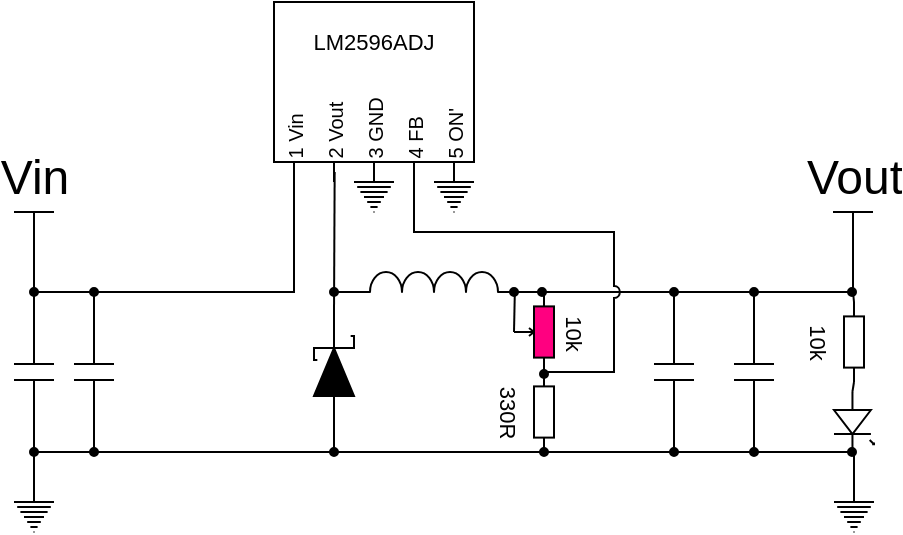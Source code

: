 <mxfile version="28.0.7" pages="2">
  <diagram name="Page-1" id="mOpYmfrOX8BCGQNvRRza">
    <mxGraphModel dx="795" dy="457" grid="1" gridSize="10" guides="0" tooltips="1" connect="1" arrows="1" fold="1" page="1" pageScale="1" pageWidth="850" pageHeight="1100" math="0" shadow="0">
      <root>
        <mxCell id="0" />
        <mxCell id="1" parent="0" />
        <mxCell id="ZoWPlgdxUxHB37sIgow8-2" value="" style="group;rotation=-90;horizontal=1;" vertex="1" connectable="0" parent="1">
          <mxGeometry x="435" y="250" width="90" height="100" as="geometry" />
        </mxCell>
        <mxCell id="ZoWPlgdxUxHB37sIgow8-3" value="" style="rounded=0;html=1;rotation=-90;" vertex="1" parent="ZoWPlgdxUxHB37sIgow8-2">
          <mxGeometry x="5" y="-5" width="80" height="100" as="geometry" />
        </mxCell>
        <mxCell id="ZoWPlgdxUxHB37sIgow8-4" value="" style="endArrow=none;html=1;rounded=0;" edge="1" parent="ZoWPlgdxUxHB37sIgow8-2">
          <mxGeometry width="50" height="50" relative="1" as="geometry">
            <mxPoint x="85" y="95" as="sourcePoint" />
            <mxPoint x="85" y="85" as="targetPoint" />
          </mxGeometry>
        </mxCell>
        <mxCell id="ZoWPlgdxUxHB37sIgow8-5" value="" style="endArrow=none;html=1;rounded=0;" edge="1" parent="ZoWPlgdxUxHB37sIgow8-2">
          <mxGeometry width="50" height="50" relative="1" as="geometry">
            <mxPoint x="65" y="95" as="sourcePoint" />
            <mxPoint x="65" y="85" as="targetPoint" />
          </mxGeometry>
        </mxCell>
        <mxCell id="ZoWPlgdxUxHB37sIgow8-6" value="" style="endArrow=none;html=1;rounded=0;" edge="1" parent="ZoWPlgdxUxHB37sIgow8-2">
          <mxGeometry width="50" height="50" relative="1" as="geometry">
            <mxPoint x="45" y="95" as="sourcePoint" />
            <mxPoint x="45" y="85" as="targetPoint" />
          </mxGeometry>
        </mxCell>
        <mxCell id="ZoWPlgdxUxHB37sIgow8-7" value="" style="endArrow=none;html=1;rounded=0;" edge="1" parent="ZoWPlgdxUxHB37sIgow8-2">
          <mxGeometry width="50" height="50" relative="1" as="geometry">
            <mxPoint x="25" y="95" as="sourcePoint" />
            <mxPoint x="25" y="85" as="targetPoint" />
          </mxGeometry>
        </mxCell>
        <mxCell id="ZoWPlgdxUxHB37sIgow8-8" value="" style="endArrow=none;html=1;rounded=0;" edge="1" parent="ZoWPlgdxUxHB37sIgow8-2">
          <mxGeometry width="50" height="50" relative="1" as="geometry">
            <mxPoint x="5" y="95" as="sourcePoint" />
            <mxPoint x="5" y="85" as="targetPoint" />
          </mxGeometry>
        </mxCell>
        <mxCell id="ZoWPlgdxUxHB37sIgow8-9" value="1 Vin" style="text;html=1;align=left;verticalAlign=middle;rounded=0;fontSize=10;labelPosition=right;verticalLabelPosition=middle;rotation=-90;" vertex="1" parent="ZoWPlgdxUxHB37sIgow8-2">
          <mxGeometry x="5" y="85" as="geometry" />
        </mxCell>
        <mxCell id="ZoWPlgdxUxHB37sIgow8-10" value="2 Vout" style="text;html=1;align=left;verticalAlign=middle;rounded=0;fontSize=10;labelPosition=right;verticalLabelPosition=middle;rotation=-90;" vertex="1" parent="ZoWPlgdxUxHB37sIgow8-2">
          <mxGeometry x="25" y="85" as="geometry" />
        </mxCell>
        <mxCell id="ZoWPlgdxUxHB37sIgow8-11" value="3 GND" style="text;html=1;align=left;verticalAlign=middle;rounded=0;fontSize=10;labelPosition=right;verticalLabelPosition=middle;rotation=-90;" vertex="1" parent="ZoWPlgdxUxHB37sIgow8-2">
          <mxGeometry x="45" y="85" as="geometry" />
        </mxCell>
        <mxCell id="ZoWPlgdxUxHB37sIgow8-12" value="4 FB" style="text;html=1;align=left;verticalAlign=middle;rounded=0;fontSize=10;labelPosition=right;verticalLabelPosition=middle;rotation=-90;" vertex="1" parent="ZoWPlgdxUxHB37sIgow8-2">
          <mxGeometry x="65" y="85" as="geometry" />
        </mxCell>
        <mxCell id="ZoWPlgdxUxHB37sIgow8-13" value="5 ON&#39;" style="text;html=1;align=left;verticalAlign=middle;rounded=0;fontSize=10;labelPosition=right;verticalLabelPosition=middle;rotation=-90;" vertex="1" parent="ZoWPlgdxUxHB37sIgow8-2">
          <mxGeometry x="85" y="85" as="geometry" />
        </mxCell>
        <mxCell id="DSzJjhLjSaE3BOneECKD-147" value="LM2596ADJ" style="text;html=1;align=center;verticalAlign=middle;whiteSpace=wrap;rounded=0;fontFamily=Helvetica;fontSize=11;fontColor=default;labelBackgroundColor=default;" vertex="1" parent="ZoWPlgdxUxHB37sIgow8-2">
          <mxGeometry x="15" y="10" width="60" height="30" as="geometry" />
        </mxCell>
        <mxCell id="DSzJjhLjSaE3BOneECKD-121" style="edgeStyle=orthogonalEdgeStyle;shape=connector;rounded=0;jumpStyle=arc;orthogonalLoop=1;jettySize=auto;html=1;exitX=1;exitY=1;exitDx=0;exitDy=0;exitPerimeter=0;strokeColor=default;align=center;verticalAlign=middle;fontFamily=Helvetica;fontSize=11;fontColor=default;labelBackgroundColor=default;endArrow=none;endFill=0;entryX=0.5;entryY=0;entryDx=0;entryDy=0;entryPerimeter=0;" edge="1" parent="1" source="DSzJjhLjSaE3BOneECKD-67" target="DSzJjhLjSaE3BOneECKD-75">
          <mxGeometry relative="1" as="geometry">
            <mxPoint x="560.333" y="400" as="targetPoint" />
            <Array as="points">
              <mxPoint x="560" y="400" />
            </Array>
          </mxGeometry>
        </mxCell>
        <mxCell id="DSzJjhLjSaE3BOneECKD-67" value="" style="pointerEvents=1;verticalLabelPosition=bottom;shadow=0;dashed=0;align=center;html=1;verticalAlign=top;shape=mxgraph.electrical.inductors.inductor_3;fontFamily=Helvetica;fontSize=11;fontColor=default;labelBackgroundColor=default;" vertex="1" parent="1">
          <mxGeometry x="460" y="390" width="100" height="10" as="geometry" />
        </mxCell>
        <mxCell id="DSzJjhLjSaE3BOneECKD-125" style="edgeStyle=orthogonalEdgeStyle;shape=connector;rounded=0;jumpStyle=arc;orthogonalLoop=1;jettySize=auto;html=1;exitX=1;exitY=0.5;exitDx=0;exitDy=0;exitPerimeter=0;strokeColor=default;align=center;verticalAlign=middle;fontFamily=Helvetica;fontSize=11;fontColor=default;labelBackgroundColor=default;endArrow=none;endFill=0;" edge="1" parent="1" source="DSzJjhLjSaE3BOneECKD-70">
          <mxGeometry relative="1" as="geometry">
            <mxPoint x="460.333" y="340" as="targetPoint" />
            <Array as="points">
              <mxPoint x="460" y="410" />
              <mxPoint x="460" y="410" />
            </Array>
          </mxGeometry>
        </mxCell>
        <mxCell id="DSzJjhLjSaE3BOneECKD-149" style="edgeStyle=orthogonalEdgeStyle;shape=connector;rounded=0;jumpStyle=arc;orthogonalLoop=1;jettySize=auto;html=1;exitX=0;exitY=0.5;exitDx=0;exitDy=0;exitPerimeter=0;strokeColor=default;align=center;verticalAlign=middle;fontFamily=Helvetica;fontSize=11;fontColor=default;labelBackgroundColor=default;endArrow=none;endFill=0;" edge="1" parent="1" source="DSzJjhLjSaE3BOneECKD-70">
          <mxGeometry relative="1" as="geometry">
            <mxPoint x="460" y="479.538" as="targetPoint" />
          </mxGeometry>
        </mxCell>
        <mxCell id="DSzJjhLjSaE3BOneECKD-70" value="" style="pointerEvents=1;fillColor=strokeColor;verticalLabelPosition=bottom;shadow=0;dashed=0;align=center;html=1;verticalAlign=top;shape=mxgraph.electrical.diodes.schottky_diode;fontFamily=Helvetica;fontSize=11;fontColor=default;labelBackgroundColor=default;rotation=-90;" vertex="1" parent="1">
          <mxGeometry x="430" y="430" width="60" height="20" as="geometry" />
        </mxCell>
        <mxCell id="DSzJjhLjSaE3BOneECKD-73" value="" style="pointerEvents=1;verticalLabelPosition=bottom;shadow=0;dashed=0;align=center;html=1;verticalAlign=top;shape=mxgraph.electrical.signal_sources.protective_earth;fontFamily=Helvetica;fontSize=11;fontColor=default;labelBackgroundColor=default;rotation=0;" vertex="1" parent="1">
          <mxGeometry x="300" y="500" width="20" height="20" as="geometry" />
        </mxCell>
        <mxCell id="DSzJjhLjSaE3BOneECKD-74" style="edgeStyle=orthogonalEdgeStyle;shape=connector;rounded=0;jumpStyle=arc;orthogonalLoop=1;jettySize=auto;html=1;exitX=0;exitY=0.5;exitDx=0;exitDy=0;exitPerimeter=0;entryX=0.5;entryY=0;entryDx=0;entryDy=0;entryPerimeter=0;strokeColor=default;align=center;verticalAlign=middle;fontFamily=Helvetica;fontSize=11;fontColor=default;labelBackgroundColor=default;endArrow=none;endFill=0;" edge="1" parent="1" target="DSzJjhLjSaE3BOneECKD-73">
          <mxGeometry relative="1" as="geometry">
            <mxPoint x="315.0" y="480" as="sourcePoint" />
          </mxGeometry>
        </mxCell>
        <mxCell id="DSzJjhLjSaE3BOneECKD-75" value="Vout" style="verticalLabelPosition=top;verticalAlign=bottom;shape=mxgraph.electrical.signal_sources.vdd;shadow=0;dashed=0;align=center;strokeWidth=1;fontSize=24;html=1;flipV=1;fontFamily=Helvetica;fontColor=default;labelBackgroundColor=none;rotation=0;" vertex="1" parent="1">
          <mxGeometry x="709.5" y="360" width="20" height="40" as="geometry" />
        </mxCell>
        <mxCell id="DSzJjhLjSaE3BOneECKD-77" value="" style="pointerEvents=1;verticalLabelPosition=bottom;shadow=0;dashed=0;align=center;html=1;verticalAlign=top;shape=mxgraph.electrical.capacitors.capacitor_1;rotation=90;" vertex="1" parent="1">
          <mxGeometry x="270" y="430" width="80" height="20" as="geometry" />
        </mxCell>
        <mxCell id="DSzJjhLjSaE3BOneECKD-78" value="Vin" style="verticalLabelPosition=top;verticalAlign=bottom;shape=mxgraph.electrical.signal_sources.vdd;shadow=0;dashed=0;align=center;strokeWidth=1;fontSize=24;html=1;flipV=1;fontFamily=Helvetica;fontColor=default;labelBackgroundColor=none;rotation=0;" vertex="1" parent="1">
          <mxGeometry x="300" y="360" width="20" height="40" as="geometry" />
        </mxCell>
        <mxCell id="DSzJjhLjSaE3BOneECKD-82" style="edgeStyle=orthogonalEdgeStyle;shape=connector;rounded=0;jumpStyle=arc;orthogonalLoop=1;jettySize=auto;html=1;exitX=0;exitY=0.5;exitDx=0;exitDy=0;exitPerimeter=0;strokeColor=default;align=center;verticalAlign=middle;fontFamily=Helvetica;fontSize=11;fontColor=default;labelBackgroundColor=default;endArrow=none;endFill=0;" edge="1" parent="1" source="DSzJjhLjSaE3BOneECKD-79">
          <mxGeometry relative="1" as="geometry">
            <mxPoint x="440" y="340" as="targetPoint" />
            <Array as="points">
              <mxPoint x="440" y="400" />
            </Array>
          </mxGeometry>
        </mxCell>
        <mxCell id="DSzJjhLjSaE3BOneECKD-79" value="" style="pointerEvents=1;verticalLabelPosition=bottom;shadow=0;dashed=0;align=center;html=1;verticalAlign=top;shape=mxgraph.electrical.capacitors.capacitor_1;rotation=90;" vertex="1" parent="1">
          <mxGeometry x="300" y="430" width="80" height="20" as="geometry" />
        </mxCell>
        <mxCell id="DSzJjhLjSaE3BOneECKD-81" style="edgeStyle=orthogonalEdgeStyle;shape=connector;rounded=0;jumpStyle=arc;orthogonalLoop=1;jettySize=auto;html=1;exitX=0;exitY=0.5;exitDx=0;exitDy=0;exitPerimeter=0;entryX=0;entryY=0.5;entryDx=0;entryDy=0;entryPerimeter=0;strokeColor=default;align=center;verticalAlign=middle;fontFamily=Helvetica;fontSize=11;fontColor=default;labelBackgroundColor=default;endArrow=none;endFill=0;" edge="1" parent="1" source="DSzJjhLjSaE3BOneECKD-79" target="DSzJjhLjSaE3BOneECKD-77">
          <mxGeometry relative="1" as="geometry" />
        </mxCell>
        <mxCell id="DSzJjhLjSaE3BOneECKD-83" value="" style="pointerEvents=1;verticalLabelPosition=bottom;shadow=0;dashed=0;align=center;html=1;verticalAlign=top;shape=mxgraph.electrical.signal_sources.protective_earth;fontFamily=Helvetica;fontSize=11;fontColor=default;labelBackgroundColor=default;rotation=0;" vertex="1" parent="1">
          <mxGeometry x="470" y="340" width="20" height="20" as="geometry" />
        </mxCell>
        <mxCell id="DSzJjhLjSaE3BOneECKD-84" value="" style="pointerEvents=1;verticalLabelPosition=bottom;shadow=0;dashed=0;align=center;html=1;verticalAlign=top;shape=mxgraph.electrical.signal_sources.protective_earth;fontFamily=Helvetica;fontSize=11;fontColor=default;labelBackgroundColor=default;rotation=0;" vertex="1" parent="1">
          <mxGeometry x="510" y="340" width="20" height="20" as="geometry" />
        </mxCell>
        <mxCell id="DSzJjhLjSaE3BOneECKD-86" value="" style="pointerEvents=1;verticalLabelPosition=bottom;shadow=0;dashed=0;align=center;html=1;verticalAlign=top;shape=mxgraph.electrical.capacitors.capacitor_1;rotation=90;" vertex="1" parent="1">
          <mxGeometry x="630" y="430" width="80" height="20" as="geometry" />
        </mxCell>
        <mxCell id="DSzJjhLjSaE3BOneECKD-89" value="10k" style="pointerEvents=1;verticalLabelPosition=bottom;shadow=0;dashed=0;align=center;html=1;verticalAlign=top;shape=mxgraph.electrical.resistors.resistor_1;fontFamily=Helvetica;fontSize=11;fontColor=default;labelBackgroundColor=none;fillColor=none;rotation=90;" vertex="1" parent="1">
          <mxGeometry x="700" y="420" width="40" height="10" as="geometry" />
        </mxCell>
        <mxCell id="DSzJjhLjSaE3BOneECKD-91" value="" style="verticalLabelPosition=bottom;shadow=0;dashed=0;align=center;html=1;verticalAlign=top;shape=mxgraph.electrical.opto_electronics.led_1;pointerEvents=1;fontFamily=Helvetica;fontSize=11;fontColor=default;labelBackgroundColor=default;rotation=90;" vertex="1" parent="1">
          <mxGeometry x="705" y="455" width="30" height="20" as="geometry" />
        </mxCell>
        <mxCell id="DSzJjhLjSaE3BOneECKD-93" value="" style="pointerEvents=1;verticalLabelPosition=bottom;shadow=0;dashed=0;align=center;html=1;verticalAlign=top;shape=mxgraph.electrical.resistors.potentiometer_1;fontFamily=Helvetica;fontSize=11;fontColor=default;labelBackgroundColor=none;fillColor=light-dark(#FF0080,#FF0080);rotation=90;flipH=1;" vertex="1" parent="1">
          <mxGeometry x="540" y="410" width="40" height="20" as="geometry" />
        </mxCell>
        <mxCell id="DSzJjhLjSaE3BOneECKD-102" value="" style="pointerEvents=1;verticalLabelPosition=bottom;shadow=0;dashed=0;align=center;html=1;verticalAlign=top;shape=mxgraph.electrical.capacitors.capacitor_1;rotation=90;" vertex="1" parent="1">
          <mxGeometry x="590" y="430" width="80" height="20" as="geometry" />
        </mxCell>
        <mxCell id="DSzJjhLjSaE3BOneECKD-126" style="edgeStyle=orthogonalEdgeStyle;shape=connector;rounded=0;jumpStyle=none;orthogonalLoop=1;jettySize=auto;html=1;exitX=0.5;exitY=0;exitDx=0;exitDy=0;exitPerimeter=0;strokeColor=default;align=center;verticalAlign=middle;fontFamily=Helvetica;fontSize=11;fontColor=default;labelBackgroundColor=default;endArrow=none;endFill=0;" edge="1" parent="1" source="DSzJjhLjSaE3BOneECKD-105">
          <mxGeometry relative="1" as="geometry">
            <mxPoint x="310" y="480" as="targetPoint" />
            <Array as="points">
              <mxPoint x="720" y="480" />
            </Array>
          </mxGeometry>
        </mxCell>
        <mxCell id="DSzJjhLjSaE3BOneECKD-105" value="" style="pointerEvents=1;verticalLabelPosition=bottom;shadow=0;dashed=0;align=center;html=1;verticalAlign=top;shape=mxgraph.electrical.signal_sources.protective_earth;fontFamily=Helvetica;fontSize=11;fontColor=default;labelBackgroundColor=default;rotation=0;" vertex="1" parent="1">
          <mxGeometry x="710" y="500" width="20" height="20" as="geometry" />
        </mxCell>
        <mxCell id="DSzJjhLjSaE3BOneECKD-116" value="" style="ellipse;whiteSpace=wrap;html=1;aspect=fixed;fontFamily=Helvetica;fontSize=11;fontColor=default;labelBackgroundColor=default;fillColor=light-dark(#000000,#FFFFFF);" vertex="1" parent="1">
          <mxGeometry x="338" y="398" width="4" height="4" as="geometry" />
        </mxCell>
        <mxCell id="DSzJjhLjSaE3BOneECKD-117" value="" style="ellipse;whiteSpace=wrap;html=1;aspect=fixed;fontFamily=Helvetica;fontSize=11;fontColor=default;labelBackgroundColor=default;fillColor=light-dark(#000000,#FFFFFF);" vertex="1" parent="1">
          <mxGeometry x="338" y="478" width="4" height="4" as="geometry" />
        </mxCell>
        <mxCell id="DSzJjhLjSaE3BOneECKD-118" value="" style="ellipse;whiteSpace=wrap;html=1;aspect=fixed;fontFamily=Helvetica;fontSize=11;fontColor=default;labelBackgroundColor=default;fillColor=light-dark(#000000,#FFFFFF);" vertex="1" parent="1">
          <mxGeometry x="308" y="478" width="4" height="4" as="geometry" />
        </mxCell>
        <mxCell id="DSzJjhLjSaE3BOneECKD-120" value="" style="ellipse;whiteSpace=wrap;html=1;aspect=fixed;fontFamily=Helvetica;fontSize=11;fontColor=default;labelBackgroundColor=default;fillColor=light-dark(#000000,#FFFFFF);" vertex="1" parent="1">
          <mxGeometry x="308" y="398" width="4" height="4" as="geometry" />
        </mxCell>
        <mxCell id="DSzJjhLjSaE3BOneECKD-127" style="edgeStyle=orthogonalEdgeStyle;shape=connector;rounded=0;jumpStyle=arc;orthogonalLoop=1;jettySize=auto;html=1;exitX=0;exitY=0.5;exitDx=0;exitDy=0;exitPerimeter=0;entryX=0.5;entryY=0;entryDx=0;entryDy=0;entryPerimeter=0;strokeColor=default;align=center;verticalAlign=middle;fontFamily=Helvetica;fontSize=11;fontColor=default;labelBackgroundColor=default;endArrow=none;endFill=0;" edge="1" parent="1" source="DSzJjhLjSaE3BOneECKD-89" target="DSzJjhLjSaE3BOneECKD-75">
          <mxGeometry relative="1" as="geometry" />
        </mxCell>
        <mxCell id="DSzJjhLjSaE3BOneECKD-128" style="edgeStyle=orthogonalEdgeStyle;shape=connector;rounded=0;jumpStyle=arc;orthogonalLoop=1;jettySize=auto;html=1;exitX=0;exitY=0.54;exitDx=0;exitDy=0;exitPerimeter=0;entryX=1;entryY=0.5;entryDx=0;entryDy=0;entryPerimeter=0;strokeColor=default;align=center;verticalAlign=middle;fontFamily=Helvetica;fontSize=11;fontColor=default;labelBackgroundColor=default;endArrow=none;endFill=0;" edge="1" parent="1" source="DSzJjhLjSaE3BOneECKD-91" target="DSzJjhLjSaE3BOneECKD-89">
          <mxGeometry relative="1" as="geometry" />
        </mxCell>
        <mxCell id="DSzJjhLjSaE3BOneECKD-133" style="edgeStyle=orthogonalEdgeStyle;shape=connector;rounded=0;jumpStyle=arc;orthogonalLoop=1;jettySize=auto;html=1;exitX=0;exitY=0.5;exitDx=0;exitDy=0;exitPerimeter=0;strokeColor=default;align=center;verticalAlign=middle;fontFamily=Helvetica;fontSize=11;fontColor=default;labelBackgroundColor=default;endArrow=none;endFill=0;" edge="1" parent="1" source="DSzJjhLjSaE3BOneECKD-129">
          <mxGeometry relative="1" as="geometry">
            <mxPoint x="500" y="340.0" as="targetPoint" />
            <Array as="points">
              <mxPoint x="600" y="440" />
              <mxPoint x="600" y="370" />
              <mxPoint x="500" y="370" />
            </Array>
          </mxGeometry>
        </mxCell>
        <mxCell id="DSzJjhLjSaE3BOneECKD-129" value="330R" style="pointerEvents=1;verticalLabelPosition=bottom;shadow=0;dashed=0;align=center;html=1;verticalAlign=top;shape=mxgraph.electrical.resistors.resistor_1;fontFamily=Helvetica;fontSize=11;fontColor=default;labelBackgroundColor=none;fillColor=none;rotation=90;" vertex="1" parent="1">
          <mxGeometry x="545" y="455" width="40" height="10" as="geometry" />
        </mxCell>
        <mxCell id="DSzJjhLjSaE3BOneECKD-131" value="10k" style="text;html=1;align=center;verticalAlign=middle;whiteSpace=wrap;rounded=0;fontFamily=Helvetica;fontSize=11;fontColor=default;labelBackgroundColor=default;rotation=90;" vertex="1" parent="1">
          <mxGeometry x="570" y="416" width="20" height="10" as="geometry" />
        </mxCell>
        <mxCell id="DSzJjhLjSaE3BOneECKD-132" style="edgeStyle=orthogonalEdgeStyle;shape=connector;rounded=0;jumpStyle=arc;orthogonalLoop=1;jettySize=auto;html=1;exitX=0.5;exitY=1;exitDx=0;exitDy=0;exitPerimeter=0;entryX=0.904;entryY=1.108;entryDx=0;entryDy=0;entryPerimeter=0;strokeColor=default;align=center;verticalAlign=middle;fontFamily=Helvetica;fontSize=11;fontColor=default;labelBackgroundColor=default;endArrow=none;endFill=0;" edge="1" parent="1" source="DSzJjhLjSaE3BOneECKD-93" target="DSzJjhLjSaE3BOneECKD-67">
          <mxGeometry relative="1" as="geometry" />
        </mxCell>
        <mxCell id="DSzJjhLjSaE3BOneECKD-134" value="" style="ellipse;whiteSpace=wrap;html=1;aspect=fixed;fontFamily=Helvetica;fontSize=11;fontColor=default;labelBackgroundColor=default;fillColor=light-dark(#000000,#FFFFFF);" vertex="1" parent="1">
          <mxGeometry x="458" y="478" width="4" height="4" as="geometry" />
        </mxCell>
        <mxCell id="DSzJjhLjSaE3BOneECKD-135" value="" style="ellipse;whiteSpace=wrap;html=1;aspect=fixed;fontFamily=Helvetica;fontSize=11;fontColor=default;labelBackgroundColor=default;fillColor=light-dark(#000000,#FFFFFF);" vertex="1" parent="1">
          <mxGeometry x="458" y="398" width="4" height="4" as="geometry" />
        </mxCell>
        <mxCell id="DSzJjhLjSaE3BOneECKD-136" value="" style="ellipse;whiteSpace=wrap;html=1;aspect=fixed;fontFamily=Helvetica;fontSize=11;fontColor=default;labelBackgroundColor=default;fillColor=light-dark(#000000,#FFFFFF);" vertex="1" parent="1">
          <mxGeometry x="563" y="478" width="4" height="4" as="geometry" />
        </mxCell>
        <mxCell id="DSzJjhLjSaE3BOneECKD-137" value="" style="ellipse;whiteSpace=wrap;html=1;aspect=fixed;fontFamily=Helvetica;fontSize=11;fontColor=default;labelBackgroundColor=default;fillColor=light-dark(#000000,#FFFFFF);" vertex="1" parent="1">
          <mxGeometry x="563" y="439" width="4" height="4" as="geometry" />
        </mxCell>
        <mxCell id="DSzJjhLjSaE3BOneECKD-138" value="" style="ellipse;whiteSpace=wrap;html=1;aspect=fixed;fontFamily=Helvetica;fontSize=11;fontColor=default;labelBackgroundColor=default;fillColor=light-dark(#000000,#FFFFFF);" vertex="1" parent="1">
          <mxGeometry x="562" y="398" width="4" height="4" as="geometry" />
        </mxCell>
        <mxCell id="DSzJjhLjSaE3BOneECKD-139" value="" style="ellipse;whiteSpace=wrap;html=1;aspect=fixed;fontFamily=Helvetica;fontSize=11;fontColor=default;labelBackgroundColor=default;fillColor=light-dark(#000000,#FFFFFF);" vertex="1" parent="1">
          <mxGeometry x="548" y="398" width="4" height="4" as="geometry" />
        </mxCell>
        <mxCell id="DSzJjhLjSaE3BOneECKD-141" value="" style="ellipse;whiteSpace=wrap;html=1;aspect=fixed;fontFamily=Helvetica;fontSize=11;fontColor=default;labelBackgroundColor=default;fillColor=light-dark(#000000,#FFFFFF);" vertex="1" parent="1">
          <mxGeometry x="628" y="398" width="4" height="4" as="geometry" />
        </mxCell>
        <mxCell id="DSzJjhLjSaE3BOneECKD-142" value="" style="ellipse;whiteSpace=wrap;html=1;aspect=fixed;fontFamily=Helvetica;fontSize=11;fontColor=default;labelBackgroundColor=default;fillColor=light-dark(#000000,#FFFFFF);" vertex="1" parent="1">
          <mxGeometry x="628" y="478" width="4" height="4" as="geometry" />
        </mxCell>
        <mxCell id="DSzJjhLjSaE3BOneECKD-143" value="" style="ellipse;whiteSpace=wrap;html=1;aspect=fixed;fontFamily=Helvetica;fontSize=11;fontColor=default;labelBackgroundColor=default;fillColor=light-dark(#000000,#FFFFFF);" vertex="1" parent="1">
          <mxGeometry x="668" y="478" width="4" height="4" as="geometry" />
        </mxCell>
        <mxCell id="DSzJjhLjSaE3BOneECKD-144" value="" style="ellipse;whiteSpace=wrap;html=1;aspect=fixed;fontFamily=Helvetica;fontSize=11;fontColor=default;labelBackgroundColor=default;fillColor=light-dark(#000000,#FFFFFF);" vertex="1" parent="1">
          <mxGeometry x="668" y="398" width="4" height="4" as="geometry" />
        </mxCell>
        <mxCell id="DSzJjhLjSaE3BOneECKD-145" value="" style="ellipse;whiteSpace=wrap;html=1;aspect=fixed;fontFamily=Helvetica;fontSize=11;fontColor=default;labelBackgroundColor=default;fillColor=light-dark(#000000,#FFFFFF);" vertex="1" parent="1">
          <mxGeometry x="717" y="398" width="4" height="4" as="geometry" />
        </mxCell>
        <mxCell id="DSzJjhLjSaE3BOneECKD-146" value="" style="ellipse;whiteSpace=wrap;html=1;aspect=fixed;fontFamily=Helvetica;fontSize=11;fontColor=default;labelBackgroundColor=default;fillColor=light-dark(#000000,#FFFFFF);" vertex="1" parent="1">
          <mxGeometry x="717" y="478" width="4" height="4" as="geometry" />
        </mxCell>
      </root>
    </mxGraphModel>
  </diagram>
  <diagram id="XhrT0gRRpntRAcRbxVKI" name="Page-2">
    <mxGraphModel dx="2066" dy="1187" grid="1" gridSize="10" guides="1" tooltips="1" connect="1" arrows="1" fold="1" page="1" pageScale="1" pageWidth="850" pageHeight="1100" math="0" shadow="0">
      <root>
        <mxCell id="0" />
        <mxCell id="1" parent="0" />
        <mxCell id="dgf-bULlxgTQCpM5prh4-1" value="" style="rounded=0;html=1;container=0;fillColor=none;" vertex="1" parent="1">
          <mxGeometry x="192" y="282" width="80" height="80" as="geometry" />
        </mxCell>
        <mxCell id="dgf-bULlxgTQCpM5prh4-2" value="" style="endArrow=none;html=1;rounded=0;" edge="1" parent="1">
          <mxGeometry width="50" height="50" relative="1" as="geometry">
            <mxPoint x="182" y="352" as="sourcePoint" />
            <mxPoint x="192" y="352" as="targetPoint" />
          </mxGeometry>
        </mxCell>
        <mxCell id="dgf-bULlxgTQCpM5prh4-3" value="" style="endArrow=none;html=1;rounded=0;" edge="1" parent="1">
          <mxGeometry width="50" height="50" relative="1" as="geometry">
            <mxPoint x="182" y="332" as="sourcePoint" />
            <mxPoint x="192" y="332" as="targetPoint" />
          </mxGeometry>
        </mxCell>
        <mxCell id="dgf-bULlxgTQCpM5prh4-4" value="" style="endArrow=none;html=1;rounded=0;" edge="1" parent="1">
          <mxGeometry width="50" height="50" relative="1" as="geometry">
            <mxPoint x="182" y="312" as="sourcePoint" />
            <mxPoint x="192" y="312" as="targetPoint" />
          </mxGeometry>
        </mxCell>
        <mxCell id="dgf-bULlxgTQCpM5prh4-5" value="" style="endArrow=none;html=1;rounded=0;" edge="1" parent="1">
          <mxGeometry width="50" height="50" relative="1" as="geometry">
            <mxPoint x="182" y="292" as="sourcePoint" />
            <mxPoint x="192" y="292" as="targetPoint" />
          </mxGeometry>
        </mxCell>
        <mxCell id="dgf-bULlxgTQCpM5prh4-6" value="" style="endArrow=none;html=1;rounded=0;" edge="1" parent="1">
          <mxGeometry width="50" height="50" relative="1" as="geometry">
            <mxPoint x="272" y="292" as="sourcePoint" />
            <mxPoint x="282" y="292" as="targetPoint" />
          </mxGeometry>
        </mxCell>
        <mxCell id="dgf-bULlxgTQCpM5prh4-7" value="" style="endArrow=none;html=1;rounded=0;" edge="1" parent="1">
          <mxGeometry width="50" height="50" relative="1" as="geometry">
            <mxPoint x="272" y="312" as="sourcePoint" />
            <mxPoint x="282" y="312" as="targetPoint" />
          </mxGeometry>
        </mxCell>
        <mxCell id="dgf-bULlxgTQCpM5prh4-8" value="" style="endArrow=none;html=1;rounded=0;" edge="1" parent="1">
          <mxGeometry width="50" height="50" relative="1" as="geometry">
            <mxPoint x="272" y="332" as="sourcePoint" />
            <mxPoint x="282" y="332" as="targetPoint" />
          </mxGeometry>
        </mxCell>
        <mxCell id="dgf-bULlxgTQCpM5prh4-9" value="" style="endArrow=none;html=1;rounded=0;" edge="1" parent="1">
          <mxGeometry width="50" height="50" relative="1" as="geometry">
            <mxPoint x="272" y="352" as="sourcePoint" />
            <mxPoint x="282" y="352" as="targetPoint" />
          </mxGeometry>
        </mxCell>
        <mxCell id="dgf-bULlxgTQCpM5prh4-10" value="1 SW" style="text;html=1;align=left;verticalAlign=middle;rounded=0;fontSize=10;labelPosition=right;verticalLabelPosition=middle;container=0;" vertex="1" parent="1">
          <mxGeometry x="192" y="292" as="geometry" />
        </mxCell>
        <mxCell id="dgf-bULlxgTQCpM5prh4-11" value="2 EN" style="text;html=1;align=left;verticalAlign=middle;rounded=0;fontSize=10;labelPosition=right;verticalLabelPosition=middle;container=0;" vertex="1" parent="1">
          <mxGeometry x="192" y="312" as="geometry" />
        </mxCell>
        <mxCell id="dgf-bULlxgTQCpM5prh4-12" value="3 CMP" style="text;html=1;align=left;verticalAlign=middle;rounded=0;fontSize=10;labelPosition=right;verticalLabelPosition=middle;container=0;" vertex="1" parent="1">
          <mxGeometry x="192" y="332" as="geometry" />
        </mxCell>
        <mxCell id="dgf-bULlxgTQCpM5prh4-13" value="4 FB" style="text;html=1;align=left;verticalAlign=middle;rounded=0;fontSize=10;labelPosition=right;verticalLabelPosition=middle;container=0;" vertex="1" parent="1">
          <mxGeometry x="192" y="352" as="geometry" />
        </mxCell>
        <mxCell id="dgf-bULlxgTQCpM5prh4-14" value="" style="edgeStyle=orthogonalEdgeStyle;rounded=0;orthogonalLoop=1;jettySize=auto;html=1;" edge="1" parent="1" source="dgf-bULlxgTQCpM5prh4-15" target="dgf-bULlxgTQCpM5prh4-1">
          <mxGeometry relative="1" as="geometry" />
        </mxCell>
        <mxCell id="dgf-bULlxgTQCpM5prh4-15" value="BST 8" style="text;html=1;align=right;verticalAlign=middle;rounded=0;fontSize=10;labelPosition=left;verticalLabelPosition=middle;container=0;" vertex="1" parent="1">
          <mxGeometry x="272" y="292" as="geometry" />
        </mxCell>
        <mxCell id="dgf-bULlxgTQCpM5prh4-16" value="Vin 7" style="text;html=1;align=right;verticalAlign=middle;rounded=0;fontSize=10;labelPosition=left;verticalLabelPosition=middle;container=0;" vertex="1" parent="1">
          <mxGeometry x="272" y="312" as="geometry" />
        </mxCell>
        <mxCell id="dgf-bULlxgTQCpM5prh4-17" value="FREQ 6" style="text;html=1;align=right;verticalAlign=middle;rounded=0;fontSize=10;labelPosition=left;verticalLabelPosition=middle;container=0;" vertex="1" parent="1">
          <mxGeometry x="272" y="332" as="geometry" />
        </mxCell>
        <mxCell id="dgf-bULlxgTQCpM5prh4-18" value="GND 5" style="text;html=1;align=right;verticalAlign=middle;rounded=0;fontSize=10;labelPosition=left;verticalLabelPosition=middle;container=0;" vertex="1" parent="1">
          <mxGeometry x="272" y="352" as="geometry" />
        </mxCell>
        <mxCell id="dgf-bULlxgTQCpM5prh4-19" value="" style="pointerEvents=1;verticalLabelPosition=bottom;shadow=0;dashed=0;align=center;html=1;verticalAlign=top;shape=mxgraph.electrical.capacitors.capacitor_1;" vertex="1" parent="1">
          <mxGeometry x="192" y="202" width="80" height="20" as="geometry" />
        </mxCell>
        <mxCell id="dgf-bULlxgTQCpM5prh4-20" style="edgeStyle=orthogonalEdgeStyle;rounded=0;orthogonalLoop=1;jettySize=auto;html=1;entryX=0;entryY=0.5;entryDx=0;entryDy=0;entryPerimeter=0;endArrow=none;endFill=0;jumpStyle=arc;" edge="1" parent="1" source="dgf-bULlxgTQCpM5prh4-10" target="dgf-bULlxgTQCpM5prh4-19">
          <mxGeometry relative="1" as="geometry">
            <Array as="points">
              <mxPoint x="182" y="292" />
              <mxPoint x="182" y="212" />
            </Array>
          </mxGeometry>
        </mxCell>
        <mxCell id="dgf-bULlxgTQCpM5prh4-21" style="edgeStyle=orthogonalEdgeStyle;shape=connector;rounded=0;jumpStyle=arc;orthogonalLoop=1;jettySize=auto;html=1;entryX=1;entryY=0.5;entryDx=0;entryDy=0;entryPerimeter=0;strokeColor=default;align=center;verticalAlign=middle;fontFamily=Helvetica;fontSize=11;fontColor=default;labelBackgroundColor=default;endArrow=none;endFill=0;" edge="1" parent="1" source="dgf-bULlxgTQCpM5prh4-15" target="dgf-bULlxgTQCpM5prh4-19">
          <mxGeometry relative="1" as="geometry">
            <Array as="points">
              <mxPoint x="282" y="292" />
              <mxPoint x="282" y="212" />
            </Array>
          </mxGeometry>
        </mxCell>
        <mxCell id="dgf-bULlxgTQCpM5prh4-22" style="edgeStyle=orthogonalEdgeStyle;shape=connector;rounded=0;jumpStyle=arc;orthogonalLoop=1;jettySize=auto;html=1;strokeColor=default;align=center;verticalAlign=middle;fontFamily=Helvetica;fontSize=11;fontColor=default;labelBackgroundColor=default;endArrow=none;endFill=0;" edge="1" parent="1" source="dgf-bULlxgTQCpM5prh4-24">
          <mxGeometry relative="1" as="geometry">
            <mxPoint x="282" y="212" as="targetPoint" />
            <Array as="points">
              <mxPoint x="282" y="202" />
              <mxPoint x="282" y="202" />
            </Array>
          </mxGeometry>
        </mxCell>
        <mxCell id="dgf-bULlxgTQCpM5prh4-23" style="edgeStyle=orthogonalEdgeStyle;shape=connector;rounded=0;jumpStyle=arc;orthogonalLoop=1;jettySize=auto;html=1;strokeColor=default;align=center;verticalAlign=middle;fontFamily=Helvetica;fontSize=11;fontColor=default;labelBackgroundColor=default;endArrow=none;endFill=0;exitX=0;exitY=1;exitDx=0;exitDy=0;exitPerimeter=0;" edge="1" parent="1" source="dgf-bULlxgTQCpM5prh4-24">
          <mxGeometry relative="1" as="geometry">
            <mxPoint x="182" y="332" as="targetPoint" />
            <Array as="points">
              <mxPoint x="172" y="162" />
              <mxPoint x="172" y="332" />
            </Array>
          </mxGeometry>
        </mxCell>
        <mxCell id="dgf-bULlxgTQCpM5prh4-24" value="" style="pointerEvents=1;verticalLabelPosition=bottom;shadow=0;dashed=0;align=center;html=1;verticalAlign=top;shape=mxgraph.electrical.inductors.inductor_3;fontFamily=Helvetica;fontSize=11;fontColor=default;labelBackgroundColor=default;" vertex="1" parent="1">
          <mxGeometry x="182" y="152" width="100" height="10" as="geometry" />
        </mxCell>
        <mxCell id="dgf-bULlxgTQCpM5prh4-25" style="edgeStyle=orthogonalEdgeStyle;shape=connector;rounded=0;jumpStyle=arc;orthogonalLoop=1;jettySize=auto;html=1;strokeColor=default;align=center;verticalAlign=middle;fontFamily=Helvetica;fontSize=11;fontColor=default;labelBackgroundColor=default;endArrow=none;endFill=0;" edge="1" parent="1" source="dgf-bULlxgTQCpM5prh4-26">
          <mxGeometry relative="1" as="geometry">
            <mxPoint x="182" y="312" as="targetPoint" />
          </mxGeometry>
        </mxCell>
        <mxCell id="dgf-bULlxgTQCpM5prh4-26" value="" style="pointerEvents=1;fillColor=strokeColor;verticalLabelPosition=bottom;shadow=0;dashed=0;align=center;html=1;verticalAlign=top;shape=mxgraph.electrical.diodes.schottky_diode;fontFamily=Helvetica;fontSize=11;fontColor=default;labelBackgroundColor=default;" vertex="1" parent="1">
          <mxGeometry x="52" y="292" width="100" height="40" as="geometry" />
        </mxCell>
        <mxCell id="dgf-bULlxgTQCpM5prh4-27" value="" style="pointerEvents=1;verticalLabelPosition=bottom;shadow=0;dashed=0;align=center;html=1;verticalAlign=top;shape=mxgraph.electrical.signal_sources.protective_earth;fontFamily=Helvetica;fontSize=11;fontColor=default;labelBackgroundColor=default;rotation=0;" vertex="1" parent="1">
          <mxGeometry x="40" y="312" width="25" height="20" as="geometry" />
        </mxCell>
        <mxCell id="dgf-bULlxgTQCpM5prh4-28" value="Vin" style="verticalLabelPosition=top;verticalAlign=bottom;shape=mxgraph.electrical.signal_sources.vdd;shadow=0;dashed=0;align=center;strokeWidth=1;fontSize=24;html=1;flipV=1;fontFamily=Helvetica;fontColor=default;labelBackgroundColor=none;rotation=0;fillColor=none;" vertex="1" parent="1">
          <mxGeometry x="373.25" y="272" width="20" height="40" as="geometry" />
        </mxCell>
        <mxCell id="dgf-bULlxgTQCpM5prh4-29" style="edgeStyle=orthogonalEdgeStyle;shape=connector;rounded=0;jumpStyle=arc;orthogonalLoop=1;jettySize=auto;html=1;exitX=0.5;exitY=0;exitDx=0;exitDy=0;exitPerimeter=0;strokeColor=default;align=center;verticalAlign=middle;fontFamily=Helvetica;fontSize=11;fontColor=default;labelBackgroundColor=default;endArrow=none;endFill=0;" edge="1" parent="1" source="dgf-bULlxgTQCpM5prh4-30">
          <mxGeometry relative="1" as="geometry">
            <mxPoint x="182" y="352" as="targetPoint" />
            <Array as="points">
              <mxPoint x="172" y="352" />
            </Array>
          </mxGeometry>
        </mxCell>
        <mxCell id="dgf-bULlxgTQCpM5prh4-30" value="" style="pointerEvents=1;verticalLabelPosition=bottom;shadow=0;dashed=0;align=center;html=1;verticalAlign=top;shape=mxgraph.electrical.signal_sources.protective_earth;fontFamily=Helvetica;fontSize=11;fontColor=default;labelBackgroundColor=default;rotation=0;" vertex="1" parent="1">
          <mxGeometry x="159.5" y="362" width="25" height="20" as="geometry" />
        </mxCell>
        <mxCell id="dgf-bULlxgTQCpM5prh4-31" value="" style="pointerEvents=1;verticalLabelPosition=bottom;shadow=0;dashed=0;align=center;html=1;verticalAlign=top;shape=mxgraph.electrical.capacitors.capacitor_1;" vertex="1" parent="1">
          <mxGeometry x="282" y="322" width="70" height="20" as="geometry" />
        </mxCell>
        <mxCell id="dgf-bULlxgTQCpM5prh4-32" value="" style="pointerEvents=1;verticalLabelPosition=bottom;shadow=0;dashed=0;align=center;html=1;verticalAlign=top;shape=mxgraph.electrical.signal_sources.protective_earth;fontFamily=Helvetica;fontSize=11;fontColor=default;labelBackgroundColor=default;rotation=0;" vertex="1" parent="1">
          <mxGeometry x="370.75" y="332" width="25" height="20" as="geometry" />
        </mxCell>
        <mxCell id="dgf-bULlxgTQCpM5prh4-33" style="edgeStyle=orthogonalEdgeStyle;shape=connector;rounded=0;jumpStyle=arc;orthogonalLoop=1;jettySize=auto;html=1;exitX=0;exitY=0.5;exitDx=0;exitDy=0;exitPerimeter=0;strokeColor=default;align=center;verticalAlign=middle;fontFamily=Helvetica;fontSize=11;fontColor=default;labelBackgroundColor=default;endArrow=none;endFill=0;" edge="1" parent="1" source="dgf-bULlxgTQCpM5prh4-34">
          <mxGeometry relative="1" as="geometry">
            <mxPoint x="282" y="352" as="targetPoint" />
            <Array as="points">
              <mxPoint x="262" y="382" />
              <mxPoint x="282" y="382" />
            </Array>
          </mxGeometry>
        </mxCell>
        <mxCell id="dgf-bULlxgTQCpM5prh4-34" value="51k" style="pointerEvents=1;verticalLabelPosition=bottom;shadow=0;dashed=0;align=center;html=1;verticalAlign=top;shape=mxgraph.electrical.resistors.resistor_1;fontFamily=Helvetica;fontSize=11;fontColor=default;labelBackgroundColor=none;fillColor=none;" vertex="1" parent="1">
          <mxGeometry x="262" y="402" width="50" height="10" as="geometry" />
        </mxCell>
        <mxCell id="dgf-bULlxgTQCpM5prh4-35" style="edgeStyle=orthogonalEdgeStyle;shape=connector;rounded=0;jumpStyle=arc;orthogonalLoop=1;jettySize=auto;html=1;entryX=0;entryY=0.5;entryDx=0;entryDy=0;entryPerimeter=0;strokeColor=default;align=center;verticalAlign=middle;fontFamily=Helvetica;fontSize=11;fontColor=default;labelBackgroundColor=default;endArrow=none;endFill=0;exitX=1;exitY=0.5;exitDx=0;exitDy=0;exitPerimeter=0;" edge="1" parent="1" source="dgf-bULlxgTQCpM5prh4-34" target="dgf-bULlxgTQCpM5prh4-31">
          <mxGeometry relative="1" as="geometry">
            <Array as="points">
              <mxPoint x="312" y="382" />
              <mxPoint x="292" y="382" />
              <mxPoint x="292" y="332" />
            </Array>
          </mxGeometry>
        </mxCell>
        <mxCell id="dgf-bULlxgTQCpM5prh4-36" value="" style="pointerEvents=1;verticalLabelPosition=bottom;shadow=0;dashed=0;align=center;html=1;verticalAlign=top;shape=mxgraph.electrical.capacitors.capacitor_1;" vertex="1" parent="1">
          <mxGeometry x="262" y="442" width="50" height="20" as="geometry" />
        </mxCell>
        <mxCell id="dgf-bULlxgTQCpM5prh4-37" style="edgeStyle=orthogonalEdgeStyle;shape=connector;rounded=0;jumpStyle=arc;orthogonalLoop=1;jettySize=auto;html=1;exitX=1;exitY=0.5;exitDx=0;exitDy=0;exitPerimeter=0;entryX=1;entryY=0.5;entryDx=0;entryDy=0;entryPerimeter=0;strokeColor=default;align=center;verticalAlign=middle;fontFamily=Helvetica;fontSize=11;fontColor=default;labelBackgroundColor=default;endArrow=none;endFill=0;" edge="1" parent="1" source="dgf-bULlxgTQCpM5prh4-34" target="dgf-bULlxgTQCpM5prh4-36">
          <mxGeometry relative="1" as="geometry">
            <Array as="points">
              <mxPoint x="312" y="432" />
              <mxPoint x="312" y="432" />
            </Array>
          </mxGeometry>
        </mxCell>
        <mxCell id="dgf-bULlxgTQCpM5prh4-38" style="edgeStyle=orthogonalEdgeStyle;shape=connector;rounded=0;jumpStyle=arc;orthogonalLoop=1;jettySize=auto;html=1;exitX=0;exitY=0.5;exitDx=0;exitDy=0;exitPerimeter=0;entryX=0;entryY=0.5;entryDx=0;entryDy=0;entryPerimeter=0;strokeColor=default;align=center;verticalAlign=middle;fontFamily=Helvetica;fontSize=11;fontColor=default;labelBackgroundColor=default;endArrow=none;endFill=0;" edge="1" parent="1" source="dgf-bULlxgTQCpM5prh4-36" target="dgf-bULlxgTQCpM5prh4-34">
          <mxGeometry relative="1" as="geometry">
            <Array as="points">
              <mxPoint x="262" y="432" />
              <mxPoint x="262" y="432" />
            </Array>
          </mxGeometry>
        </mxCell>
        <mxCell id="dgf-bULlxgTQCpM5prh4-39" value="" style="pointerEvents=1;verticalLabelPosition=bottom;shadow=0;dashed=0;align=center;html=1;verticalAlign=top;shape=mxgraph.electrical.resistors.resistor_1;fontFamily=Helvetica;fontSize=11;fontColor=default;labelBackgroundColor=none;fillColor=none;" vertex="1" parent="1">
          <mxGeometry x="282" y="307" width="50" height="10" as="geometry" />
        </mxCell>
        <mxCell id="dgf-bULlxgTQCpM5prh4-40" value="0R05" style="text;html=1;align=center;verticalAlign=middle;whiteSpace=wrap;rounded=0;fontFamily=Helvetica;fontSize=11;fontColor=default;labelBackgroundColor=none;" vertex="1" parent="1">
          <mxGeometry x="277" y="282" width="60" height="30" as="geometry" />
        </mxCell>
        <mxCell id="dgf-bULlxgTQCpM5prh4-41" value="Vin" style="verticalLabelPosition=top;verticalAlign=bottom;shape=mxgraph.electrical.signal_sources.vdd;shadow=0;dashed=0;align=center;strokeWidth=1;fontSize=24;html=1;flipV=1;fontFamily=Helvetica;fontColor=default;labelBackgroundColor=none;rotation=0;" vertex="1" parent="1">
          <mxGeometry x="313.25" y="132" width="20" height="40" as="geometry" />
        </mxCell>
        <mxCell id="dgf-bULlxgTQCpM5prh4-42" value="Vout" style="verticalLabelPosition=top;verticalAlign=bottom;shape=mxgraph.electrical.signal_sources.vdd;shadow=0;dashed=0;align=center;strokeWidth=1;fontSize=24;html=1;flipV=1;fontFamily=Helvetica;fontColor=default;labelBackgroundColor=none;rotation=0;" vertex="1" parent="1">
          <mxGeometry x="353.25" y="132" width="20" height="40" as="geometry" />
        </mxCell>
        <mxCell id="dgf-bULlxgTQCpM5prh4-43" value="" style="pointerEvents=1;verticalLabelPosition=bottom;shadow=0;dashed=0;align=center;html=1;verticalAlign=top;shape=mxgraph.electrical.signal_sources.protective_earth;fontFamily=Helvetica;fontSize=11;fontColor=default;labelBackgroundColor=default;rotation=0;" vertex="1" parent="1">
          <mxGeometry x="333.25" y="242" width="25" height="20" as="geometry" />
        </mxCell>
        <mxCell id="dgf-bULlxgTQCpM5prh4-44" value="" style="pointerEvents=1;verticalLabelPosition=bottom;shadow=0;dashed=0;align=center;html=1;verticalAlign=top;shape=mxgraph.electrical.capacitors.capacitor_1;rotation=90;" vertex="1" parent="1">
          <mxGeometry x="283.25" y="192" width="80" height="20" as="geometry" />
        </mxCell>
        <mxCell id="dgf-bULlxgTQCpM5prh4-45" value="" style="pointerEvents=1;verticalLabelPosition=bottom;shadow=0;dashed=0;align=center;html=1;verticalAlign=top;shape=mxgraph.electrical.capacitors.capacitor_1;rotation=90;" vertex="1" parent="1">
          <mxGeometry x="323.25" y="192" width="80" height="20" as="geometry" />
        </mxCell>
        <mxCell id="dgf-bULlxgTQCpM5prh4-46" style="edgeStyle=orthogonalEdgeStyle;shape=connector;rounded=0;jumpStyle=arc;orthogonalLoop=1;jettySize=auto;html=1;exitX=1;exitY=0.5;exitDx=0;exitDy=0;exitPerimeter=0;entryX=1;entryY=0.5;entryDx=0;entryDy=0;entryPerimeter=0;strokeColor=default;align=center;verticalAlign=middle;fontFamily=Helvetica;fontSize=11;fontColor=default;labelBackgroundColor=default;endArrow=none;endFill=0;" edge="1" parent="1" source="dgf-bULlxgTQCpM5prh4-44" target="dgf-bULlxgTQCpM5prh4-45">
          <mxGeometry relative="1" as="geometry">
            <Array as="points">
              <mxPoint x="353.25" y="242" />
              <mxPoint x="353.25" y="242" />
            </Array>
          </mxGeometry>
        </mxCell>
        <mxCell id="dgf-bULlxgTQCpM5prh4-47" value="Vin" style="verticalLabelPosition=top;verticalAlign=bottom;shape=mxgraph.electrical.signal_sources.vdd;shadow=0;dashed=0;align=center;strokeWidth=1;fontSize=24;html=1;flipV=1;fontFamily=Helvetica;fontColor=default;labelBackgroundColor=none;rotation=0;fillColor=none;" vertex="1" parent="1">
          <mxGeometry x="142" y="272" width="20" height="40" as="geometry" />
        </mxCell>
        <mxCell id="dgf-bULlxgTQCpM5prh4-48" value="Vout" style="verticalLabelPosition=top;verticalAlign=bottom;shape=mxgraph.electrical.signal_sources.vdd;shadow=0;dashed=0;align=center;strokeWidth=1;fontSize=24;html=1;flipV=1;fontFamily=Helvetica;fontColor=default;labelBackgroundColor=none;rotation=0;fillColor=none;" vertex="1" parent="1">
          <mxGeometry x="337" y="412" width="20" height="40" as="geometry" />
        </mxCell>
        <mxCell id="dgf-bULlxgTQCpM5prh4-49" value="" style="pointerEvents=1;verticalLabelPosition=bottom;shadow=0;dashed=0;align=center;html=1;verticalAlign=top;shape=mxgraph.electrical.resistors.potentiometer_1;fontFamily=Helvetica;fontSize=11;fontColor=default;labelBackgroundColor=none;fillColor=none;" vertex="1" parent="1">
          <mxGeometry x="260.75" y="482" width="100" height="40" as="geometry" />
        </mxCell>
        <mxCell id="dgf-bULlxgTQCpM5prh4-50" style="edgeStyle=orthogonalEdgeStyle;shape=connector;rounded=0;jumpStyle=arc;orthogonalLoop=1;jettySize=auto;html=1;exitX=0.5;exitY=1;exitDx=0;exitDy=0;exitPerimeter=0;entryX=1;entryY=0.25;entryDx=0;entryDy=0;entryPerimeter=0;strokeColor=default;align=center;verticalAlign=middle;fontFamily=Helvetica;fontSize=11;fontColor=default;labelBackgroundColor=default;endArrow=none;endFill=0;" edge="1" parent="1" source="dgf-bULlxgTQCpM5prh4-49" target="dgf-bULlxgTQCpM5prh4-49">
          <mxGeometry relative="1" as="geometry">
            <Array as="points">
              <mxPoint x="311" y="542" />
              <mxPoint x="372" y="542" />
              <mxPoint x="372" y="492" />
            </Array>
          </mxGeometry>
        </mxCell>
        <mxCell id="dgf-bULlxgTQCpM5prh4-51" value="" style="pointerEvents=1;verticalLabelPosition=bottom;shadow=0;dashed=0;align=center;html=1;verticalAlign=top;shape=mxgraph.electrical.signal_sources.protective_earth;fontFamily=Helvetica;fontSize=11;fontColor=default;labelBackgroundColor=default;rotation=0;" vertex="1" parent="1">
          <mxGeometry x="360.75" y="541" width="23.75" height="20" as="geometry" />
        </mxCell>
        <mxCell id="dgf-bULlxgTQCpM5prh4-52" style="edgeStyle=orthogonalEdgeStyle;shape=connector;rounded=0;jumpStyle=arc;orthogonalLoop=1;jettySize=auto;html=1;exitX=0;exitY=0.5;exitDx=0;exitDy=0;exitPerimeter=0;entryX=0;entryY=0.25;entryDx=0;entryDy=0;entryPerimeter=0;strokeColor=default;align=center;verticalAlign=middle;fontFamily=Helvetica;fontSize=11;fontColor=default;labelBackgroundColor=default;endArrow=none;endFill=0;" edge="1" parent="1" source="dgf-bULlxgTQCpM5prh4-36" target="dgf-bULlxgTQCpM5prh4-49">
          <mxGeometry relative="1" as="geometry">
            <Array as="points">
              <mxPoint x="262" y="492" />
            </Array>
          </mxGeometry>
        </mxCell>
        <mxCell id="dgf-bULlxgTQCpM5prh4-53" value="MP1584" style="text;html=1;align=center;verticalAlign=middle;whiteSpace=wrap;rounded=0;fontFamily=Helvetica;fontSize=11;fontColor=default;labelBackgroundColor=none;" vertex="1" parent="1">
          <mxGeometry x="202" y="252" width="60" height="30" as="geometry" />
        </mxCell>
        <mxCell id="dgf-bULlxgTQCpM5prh4-54" style="edgeStyle=orthogonalEdgeStyle;shape=connector;rounded=0;jumpStyle=arc;orthogonalLoop=1;jettySize=auto;html=1;exitX=1;exitY=0.5;exitDx=0;exitDy=0;exitPerimeter=0;entryX=0.5;entryY=0;entryDx=0;entryDy=0;entryPerimeter=0;strokeColor=default;align=center;verticalAlign=middle;fontFamily=Helvetica;fontSize=11;fontColor=default;labelBackgroundColor=default;endArrow=none;endFill=0;" edge="1" parent="1" source="dgf-bULlxgTQCpM5prh4-39" target="dgf-bULlxgTQCpM5prh4-28">
          <mxGeometry relative="1" as="geometry">
            <Array as="points">
              <mxPoint x="372" y="312" />
              <mxPoint x="372" y="312" />
            </Array>
          </mxGeometry>
        </mxCell>
        <mxCell id="dgf-bULlxgTQCpM5prh4-55" style="edgeStyle=orthogonalEdgeStyle;shape=connector;rounded=0;jumpStyle=arc;orthogonalLoop=1;jettySize=auto;html=1;exitX=1;exitY=0.5;exitDx=0;exitDy=0;exitPerimeter=0;entryX=0.5;entryY=0;entryDx=0;entryDy=0;entryPerimeter=0;strokeColor=default;align=center;verticalAlign=middle;fontFamily=Helvetica;fontSize=11;fontColor=default;labelBackgroundColor=default;endArrow=none;endFill=0;" edge="1" parent="1" source="dgf-bULlxgTQCpM5prh4-31" target="dgf-bULlxgTQCpM5prh4-32">
          <mxGeometry relative="1" as="geometry" />
        </mxCell>
        <mxCell id="dgf-bULlxgTQCpM5prh4-56" style="edgeStyle=orthogonalEdgeStyle;shape=connector;rounded=0;jumpStyle=arc;orthogonalLoop=1;jettySize=auto;html=1;exitX=0.5;exitY=0;exitDx=0;exitDy=0;exitPerimeter=0;entryX=1;entryY=0.5;entryDx=0;entryDy=0;entryPerimeter=0;strokeColor=default;align=center;verticalAlign=middle;fontFamily=Helvetica;fontSize=11;fontColor=default;labelBackgroundColor=default;endArrow=none;endFill=0;" edge="1" parent="1" source="dgf-bULlxgTQCpM5prh4-48" target="dgf-bULlxgTQCpM5prh4-36">
          <mxGeometry relative="1" as="geometry" />
        </mxCell>
        <mxCell id="dgf-bULlxgTQCpM5prh4-57" value="Vout" style="verticalLabelPosition=top;verticalAlign=bottom;shape=mxgraph.electrical.signal_sources.vdd;shadow=0;dashed=0;align=center;strokeWidth=1;fontSize=24;html=1;flipV=1;fontFamily=Helvetica;fontColor=default;labelBackgroundColor=none;rotation=0;" vertex="1" parent="1">
          <mxGeometry x="162" y="122" width="20" height="40" as="geometry" />
        </mxCell>
        <mxCell id="dgf-bULlxgTQCpM5prh4-58" value="" style="ellipse;whiteSpace=wrap;html=1;aspect=fixed;fontFamily=Helvetica;fontSize=11;fontColor=default;labelBackgroundColor=default;fillColor=light-dark(#000000,#FFFFFF);" vertex="1" parent="1">
          <mxGeometry x="290" y="330" width="4" height="4" as="geometry" />
        </mxCell>
        <mxCell id="dgf-bULlxgTQCpM5prh4-59" value="" style="ellipse;whiteSpace=wrap;html=1;aspect=fixed;fontFamily=Helvetica;fontSize=11;fontColor=default;labelBackgroundColor=default;fillColor=light-dark(#000000,#FFFFFF);" vertex="1" parent="1">
          <mxGeometry x="310" y="405" width="4" height="4" as="geometry" />
        </mxCell>
        <mxCell id="dgf-bULlxgTQCpM5prh4-60" value="" style="ellipse;whiteSpace=wrap;html=1;aspect=fixed;fontFamily=Helvetica;fontSize=11;fontColor=default;labelBackgroundColor=default;fillColor=light-dark(#000000,#FFFFFF);" vertex="1" parent="1">
          <mxGeometry x="260" y="405" width="4" height="4" as="geometry" />
        </mxCell>
        <mxCell id="dgf-bULlxgTQCpM5prh4-61" value="" style="ellipse;whiteSpace=wrap;html=1;aspect=fixed;fontFamily=Helvetica;fontSize=11;fontColor=default;labelBackgroundColor=default;fillColor=light-dark(#000000,#FFFFFF);" vertex="1" parent="1">
          <mxGeometry x="260" y="450" width="4" height="4" as="geometry" />
        </mxCell>
        <mxCell id="dgf-bULlxgTQCpM5prh4-62" value="" style="ellipse;whiteSpace=wrap;html=1;aspect=fixed;fontFamily=Helvetica;fontSize=11;fontColor=default;labelBackgroundColor=default;fillColor=light-dark(#000000,#FFFFFF);" vertex="1" parent="1">
          <mxGeometry x="310" y="451" width="4" height="4" as="geometry" />
        </mxCell>
        <mxCell id="dgf-bULlxgTQCpM5prh4-63" value="" style="ellipse;whiteSpace=wrap;html=1;aspect=fixed;fontFamily=Helvetica;fontSize=11;fontColor=default;labelBackgroundColor=default;fillColor=light-dark(#000000,#FFFFFF);" vertex="1" parent="1">
          <mxGeometry x="370" y="539" width="4" height="4" as="geometry" />
        </mxCell>
        <mxCell id="dgf-bULlxgTQCpM5prh4-64" value="" style="ellipse;whiteSpace=wrap;html=1;aspect=fixed;fontFamily=Helvetica;fontSize=11;fontColor=default;labelBackgroundColor=default;fillColor=light-dark(#000000,#FFFFFF);" vertex="1" parent="1">
          <mxGeometry x="150" y="310" width="4" height="4" as="geometry" />
        </mxCell>
        <mxCell id="dgf-bULlxgTQCpM5prh4-65" value="" style="ellipse;whiteSpace=wrap;html=1;aspect=fixed;fontFamily=Helvetica;fontSize=11;fontColor=default;labelBackgroundColor=default;fillColor=light-dark(#000000,#FFFFFF);" vertex="1" parent="1">
          <mxGeometry x="171" y="160" width="4" height="4" as="geometry" />
        </mxCell>
        <mxCell id="dgf-bULlxgTQCpM5prh4-66" value="" style="ellipse;whiteSpace=wrap;html=1;aspect=fixed;fontFamily=Helvetica;fontSize=11;fontColor=default;labelBackgroundColor=default;fillColor=light-dark(#000000,#FFFFFF);" vertex="1" parent="1">
          <mxGeometry x="280" y="210" width="4" height="4" as="geometry" />
        </mxCell>
        <mxCell id="dgf-bULlxgTQCpM5prh4-67" value="Text" style="text;html=1;align=center;verticalAlign=middle;resizable=0;points=[];autosize=1;strokeColor=none;fillColor=none;fontFamily=Helvetica;fontSize=11;fontColor=default;labelBackgroundColor=default;" vertex="1" parent="1">
          <mxGeometry x="342" y="40" width="40" height="30" as="geometry" />
        </mxCell>
      </root>
    </mxGraphModel>
  </diagram>
</mxfile>
